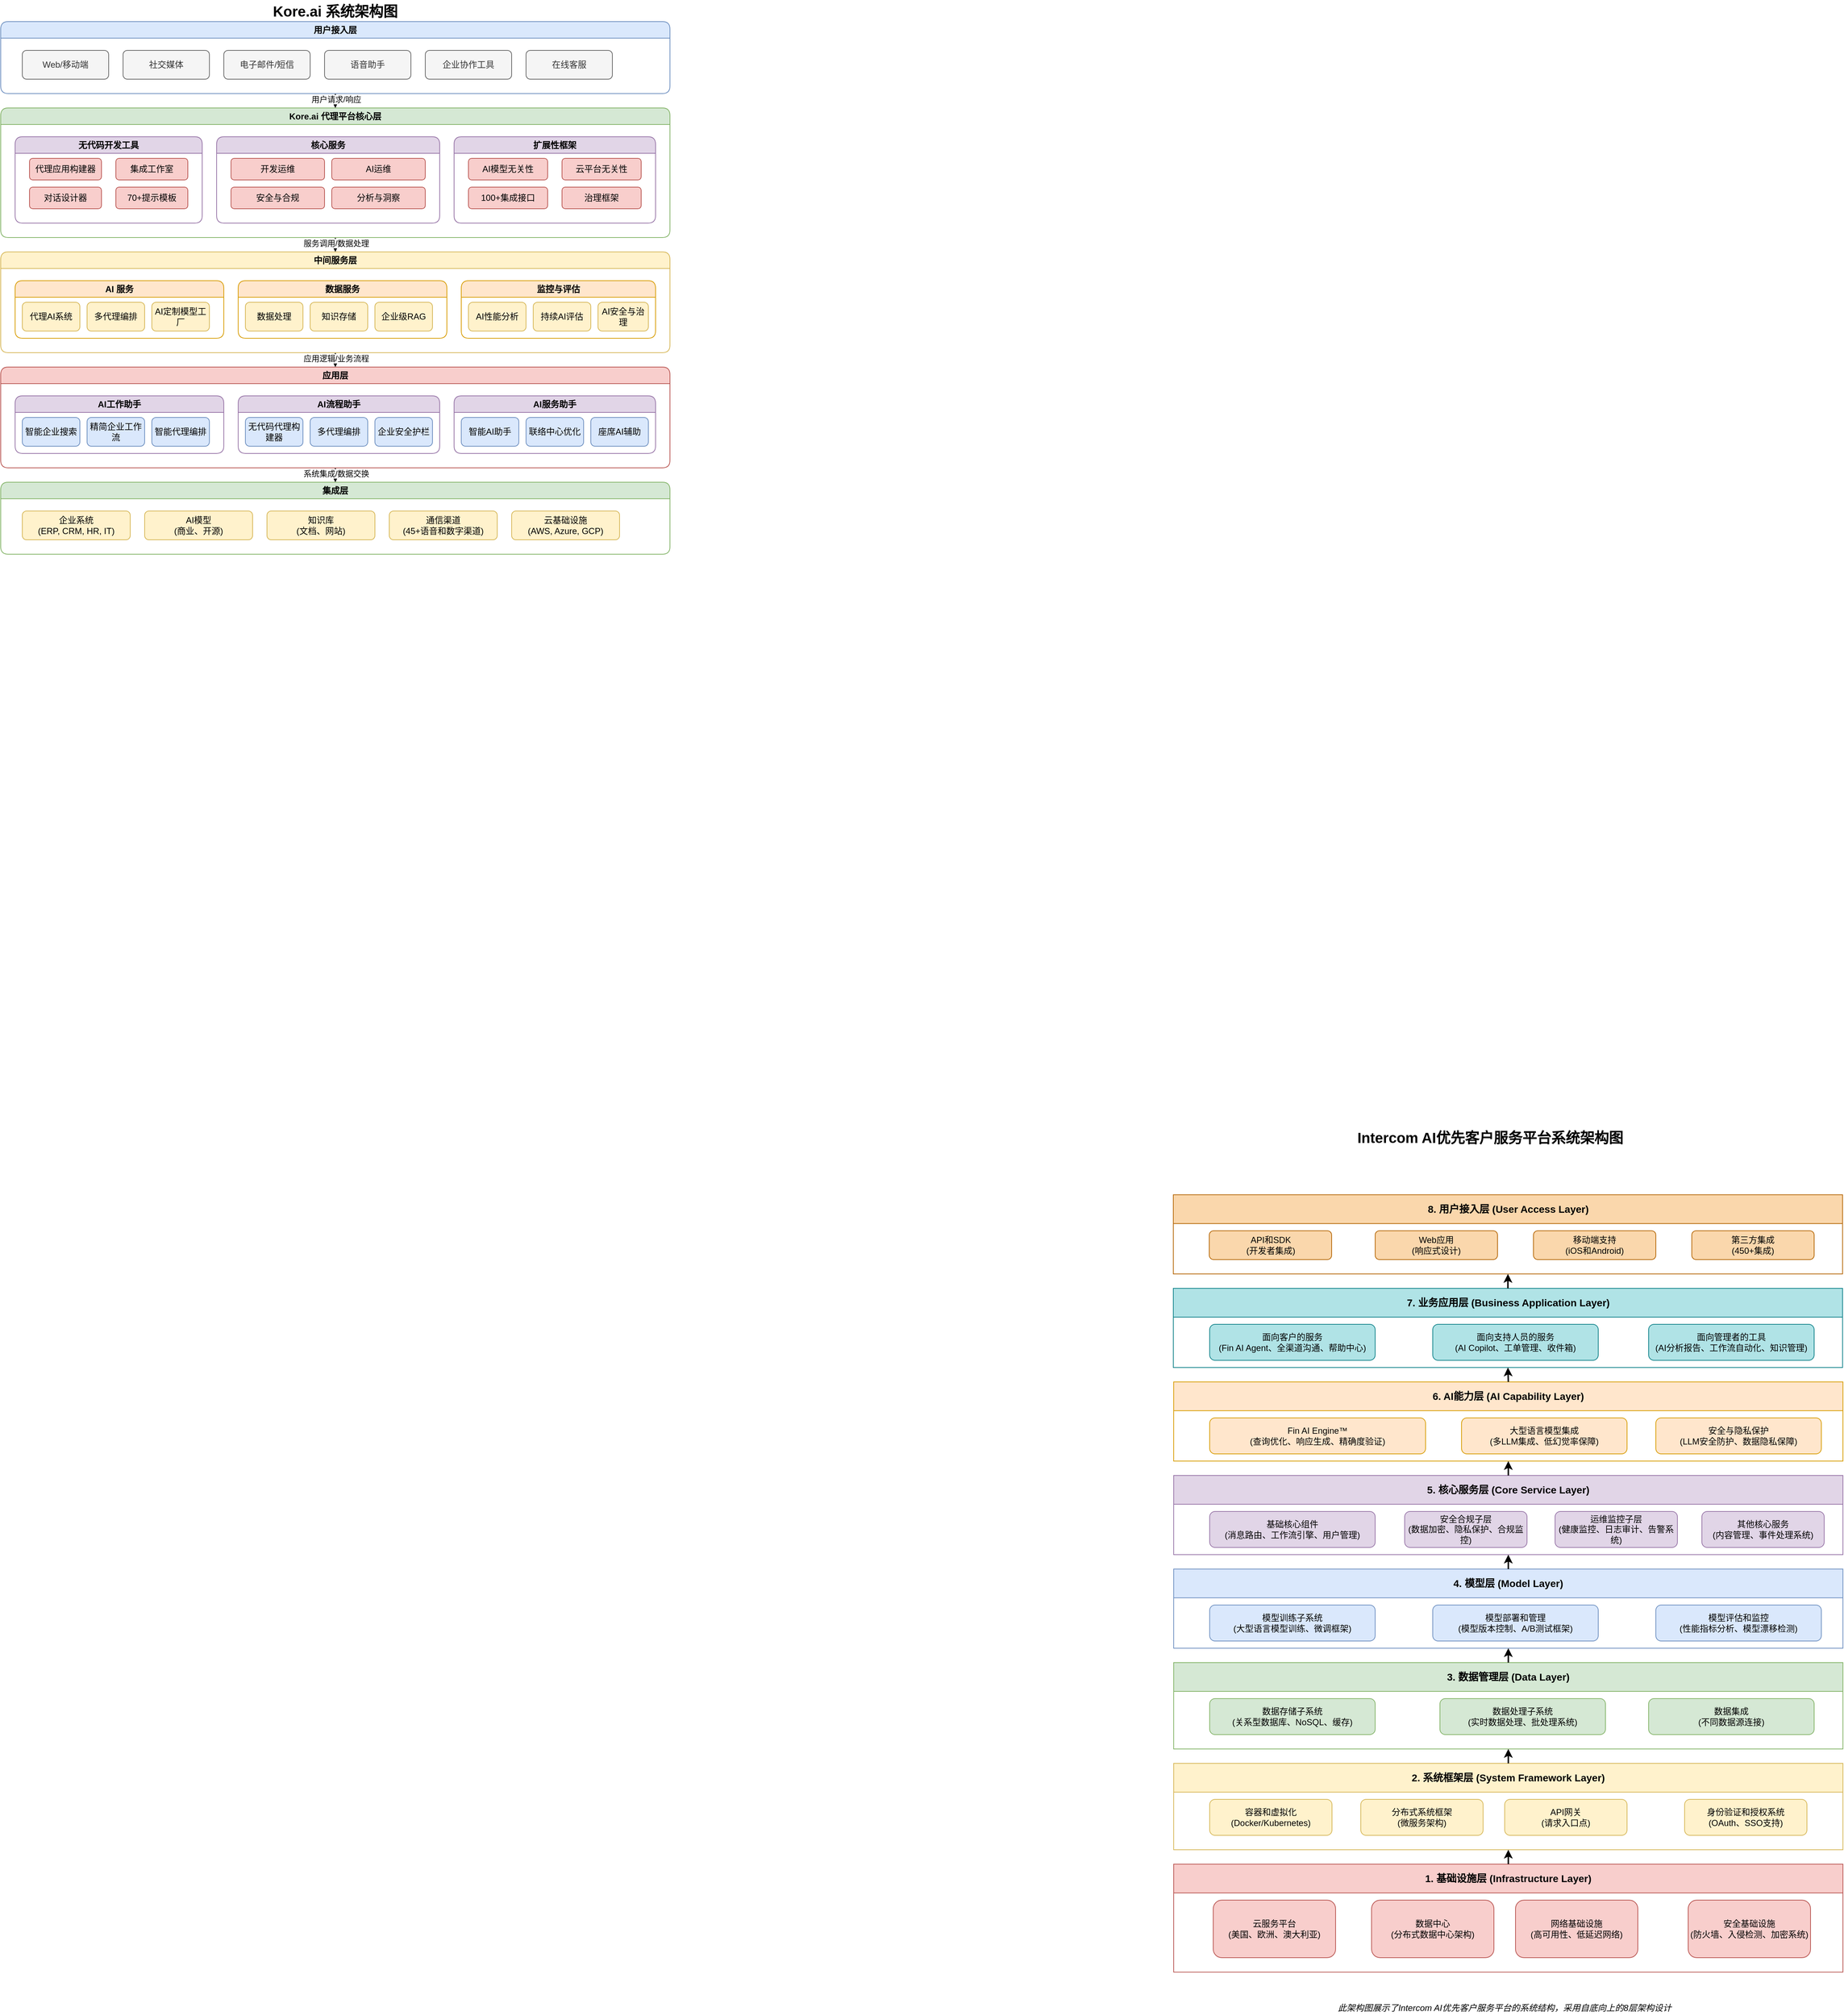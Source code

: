 <mxfile version="26.1.2">
  <diagram name="第 1 页" id="uR5_9y7ifxJ2iwTnP9Bc">
    <mxGraphModel dx="2195" dy="1905" grid="1" gridSize="10" guides="1" tooltips="1" connect="1" arrows="1" fold="1" page="1" pageScale="1" pageWidth="827" pageHeight="1169" math="0" shadow="0">
      <root>
        <mxCell id="0" />
        <mxCell id="1" parent="0" />
        <mxCell id="ae9r1_i0xRCRAUWn6FhW-12" value="用户接入层" style="swimlane;whiteSpace=wrap;html=1;fillColor=#dae8fc;strokeColor=#6c8ebf;rounded=1;" parent="1" vertex="1">
          <mxGeometry x="360" y="520" width="930" height="100" as="geometry" />
        </mxCell>
        <mxCell id="ae9r1_i0xRCRAUWn6FhW-13" value="Web/移动端" style="rounded=1;whiteSpace=wrap;html=1;fillColor=#f5f5f5;strokeColor=#666666;fontColor=#333333;" parent="ae9r1_i0xRCRAUWn6FhW-12" vertex="1">
          <mxGeometry x="30" y="40" width="120" height="40" as="geometry" />
        </mxCell>
        <mxCell id="ae9r1_i0xRCRAUWn6FhW-14" value="社交媒体" style="rounded=1;whiteSpace=wrap;html=1;fillColor=#f5f5f5;strokeColor=#666666;fontColor=#333333;" parent="ae9r1_i0xRCRAUWn6FhW-12" vertex="1">
          <mxGeometry x="170" y="40" width="120" height="40" as="geometry" />
        </mxCell>
        <mxCell id="ae9r1_i0xRCRAUWn6FhW-15" value="电子邮件/短信" style="rounded=1;whiteSpace=wrap;html=1;fillColor=#f5f5f5;strokeColor=#666666;fontColor=#333333;" parent="ae9r1_i0xRCRAUWn6FhW-12" vertex="1">
          <mxGeometry x="310" y="40" width="120" height="40" as="geometry" />
        </mxCell>
        <mxCell id="ae9r1_i0xRCRAUWn6FhW-16" value="语音助手" style="rounded=1;whiteSpace=wrap;html=1;fillColor=#f5f5f5;strokeColor=#666666;fontColor=#333333;" parent="ae9r1_i0xRCRAUWn6FhW-12" vertex="1">
          <mxGeometry x="450" y="40" width="120" height="40" as="geometry" />
        </mxCell>
        <mxCell id="ae9r1_i0xRCRAUWn6FhW-17" value="企业协作工具" style="rounded=1;whiteSpace=wrap;html=1;fillColor=#f5f5f5;strokeColor=#666666;fontColor=#333333;" parent="ae9r1_i0xRCRAUWn6FhW-12" vertex="1">
          <mxGeometry x="590" y="40" width="120" height="40" as="geometry" />
        </mxCell>
        <mxCell id="ae9r1_i0xRCRAUWn6FhW-18" value="在线客服" style="rounded=1;whiteSpace=wrap;html=1;fillColor=#f5f5f5;strokeColor=#666666;fontColor=#333333;" parent="ae9r1_i0xRCRAUWn6FhW-12" vertex="1">
          <mxGeometry x="730" y="40" width="120" height="40" as="geometry" />
        </mxCell>
        <mxCell id="ae9r1_i0xRCRAUWn6FhW-19" value="Kore.ai 代理平台核心层" style="swimlane;whiteSpace=wrap;html=1;fillColor=#d5e8d4;strokeColor=#82b366;rounded=1;" parent="1" vertex="1">
          <mxGeometry x="360" y="640" width="930" height="180" as="geometry" />
        </mxCell>
        <mxCell id="ae9r1_i0xRCRAUWn6FhW-20" value="无代码开发工具" style="swimlane;whiteSpace=wrap;html=1;fillColor=#e1d5e7;strokeColor=#9673a6;rounded=1;" parent="ae9r1_i0xRCRAUWn6FhW-19" vertex="1">
          <mxGeometry x="20" y="40" width="260" height="120" as="geometry" />
        </mxCell>
        <mxCell id="ae9r1_i0xRCRAUWn6FhW-21" value="代理应用构建器" style="rounded=1;whiteSpace=wrap;html=1;fillColor=#f8cecc;strokeColor=#b85450;" parent="ae9r1_i0xRCRAUWn6FhW-20" vertex="1">
          <mxGeometry x="20" y="30" width="100" height="30" as="geometry" />
        </mxCell>
        <mxCell id="ae9r1_i0xRCRAUWn6FhW-22" value="集成工作室" style="rounded=1;whiteSpace=wrap;html=1;fillColor=#f8cecc;strokeColor=#b85450;" parent="ae9r1_i0xRCRAUWn6FhW-20" vertex="1">
          <mxGeometry x="140" y="30" width="100" height="30" as="geometry" />
        </mxCell>
        <mxCell id="ae9r1_i0xRCRAUWn6FhW-23" value="对话设计器" style="rounded=1;whiteSpace=wrap;html=1;fillColor=#f8cecc;strokeColor=#b85450;" parent="ae9r1_i0xRCRAUWn6FhW-20" vertex="1">
          <mxGeometry x="20" y="70" width="100" height="30" as="geometry" />
        </mxCell>
        <mxCell id="ae9r1_i0xRCRAUWn6FhW-24" value="70+提示模板" style="rounded=1;whiteSpace=wrap;html=1;fillColor=#f8cecc;strokeColor=#b85450;" parent="ae9r1_i0xRCRAUWn6FhW-20" vertex="1">
          <mxGeometry x="140" y="70" width="100" height="30" as="geometry" />
        </mxCell>
        <mxCell id="ae9r1_i0xRCRAUWn6FhW-25" value="核心服务" style="swimlane;whiteSpace=wrap;html=1;fillColor=#e1d5e7;strokeColor=#9673a6;rounded=1;" parent="ae9r1_i0xRCRAUWn6FhW-19" vertex="1">
          <mxGeometry x="300" y="40" width="310" height="120" as="geometry" />
        </mxCell>
        <mxCell id="ae9r1_i0xRCRAUWn6FhW-26" value="开发运维" style="rounded=1;whiteSpace=wrap;html=1;fillColor=#f8cecc;strokeColor=#b85450;" parent="ae9r1_i0xRCRAUWn6FhW-25" vertex="1">
          <mxGeometry x="20" y="30" width="130" height="30" as="geometry" />
        </mxCell>
        <mxCell id="ae9r1_i0xRCRAUWn6FhW-27" value="AI运维" style="rounded=1;whiteSpace=wrap;html=1;fillColor=#f8cecc;strokeColor=#b85450;" parent="ae9r1_i0xRCRAUWn6FhW-25" vertex="1">
          <mxGeometry x="160" y="30" width="130" height="30" as="geometry" />
        </mxCell>
        <mxCell id="ae9r1_i0xRCRAUWn6FhW-28" value="安全与合规" style="rounded=1;whiteSpace=wrap;html=1;fillColor=#f8cecc;strokeColor=#b85450;" parent="ae9r1_i0xRCRAUWn6FhW-25" vertex="1">
          <mxGeometry x="20" y="70" width="130" height="30" as="geometry" />
        </mxCell>
        <mxCell id="ae9r1_i0xRCRAUWn6FhW-29" value="分析与洞察" style="rounded=1;whiteSpace=wrap;html=1;fillColor=#f8cecc;strokeColor=#b85450;" parent="ae9r1_i0xRCRAUWn6FhW-25" vertex="1">
          <mxGeometry x="160" y="70" width="130" height="30" as="geometry" />
        </mxCell>
        <mxCell id="ae9r1_i0xRCRAUWn6FhW-30" value="扩展性框架" style="swimlane;whiteSpace=wrap;html=1;fillColor=#e1d5e7;strokeColor=#9673a6;rounded=1;" parent="ae9r1_i0xRCRAUWn6FhW-19" vertex="1">
          <mxGeometry x="630" y="40" width="280" height="120" as="geometry" />
        </mxCell>
        <mxCell id="ae9r1_i0xRCRAUWn6FhW-31" value="AI模型无关性" style="rounded=1;whiteSpace=wrap;html=1;fillColor=#f8cecc;strokeColor=#b85450;" parent="ae9r1_i0xRCRAUWn6FhW-30" vertex="1">
          <mxGeometry x="20" y="30" width="110" height="30" as="geometry" />
        </mxCell>
        <mxCell id="ae9r1_i0xRCRAUWn6FhW-32" value="云平台无关性" style="rounded=1;whiteSpace=wrap;html=1;fillColor=#f8cecc;strokeColor=#b85450;" parent="ae9r1_i0xRCRAUWn6FhW-30" vertex="1">
          <mxGeometry x="150" y="30" width="110" height="30" as="geometry" />
        </mxCell>
        <mxCell id="ae9r1_i0xRCRAUWn6FhW-33" value="100+集成接口" style="rounded=1;whiteSpace=wrap;html=1;fillColor=#f8cecc;strokeColor=#b85450;" parent="ae9r1_i0xRCRAUWn6FhW-30" vertex="1">
          <mxGeometry x="20" y="70" width="110" height="30" as="geometry" />
        </mxCell>
        <mxCell id="ae9r1_i0xRCRAUWn6FhW-34" value="治理框架" style="rounded=1;whiteSpace=wrap;html=1;fillColor=#f8cecc;strokeColor=#b85450;" parent="ae9r1_i0xRCRAUWn6FhW-30" vertex="1">
          <mxGeometry x="150" y="70" width="110" height="30" as="geometry" />
        </mxCell>
        <mxCell id="ae9r1_i0xRCRAUWn6FhW-35" value="中间服务层" style="swimlane;whiteSpace=wrap;html=1;fillColor=#fff2cc;strokeColor=#d6b656;rounded=1;" parent="1" vertex="1">
          <mxGeometry x="360" y="840" width="930" height="140" as="geometry" />
        </mxCell>
        <mxCell id="ae9r1_i0xRCRAUWn6FhW-36" value="AI 服务" style="swimlane;whiteSpace=wrap;html=1;fillColor=#ffe6cc;strokeColor=#d79b00;rounded=1;" parent="ae9r1_i0xRCRAUWn6FhW-35" vertex="1">
          <mxGeometry x="20" y="40" width="290" height="80" as="geometry" />
        </mxCell>
        <mxCell id="ae9r1_i0xRCRAUWn6FhW-37" value="代理AI系统" style="rounded=1;whiteSpace=wrap;html=1;fillColor=#fff2cc;strokeColor=#d6b656;" parent="ae9r1_i0xRCRAUWn6FhW-36" vertex="1">
          <mxGeometry x="10" y="30" width="80" height="40" as="geometry" />
        </mxCell>
        <mxCell id="ae9r1_i0xRCRAUWn6FhW-38" value="多代理编排" style="rounded=1;whiteSpace=wrap;html=1;fillColor=#fff2cc;strokeColor=#d6b656;" parent="ae9r1_i0xRCRAUWn6FhW-36" vertex="1">
          <mxGeometry x="100" y="30" width="80" height="40" as="geometry" />
        </mxCell>
        <mxCell id="ae9r1_i0xRCRAUWn6FhW-39" value="AI定制模型工厂" style="rounded=1;whiteSpace=wrap;html=1;fillColor=#fff2cc;strokeColor=#d6b656;" parent="ae9r1_i0xRCRAUWn6FhW-36" vertex="1">
          <mxGeometry x="190" y="30" width="80" height="40" as="geometry" />
        </mxCell>
        <mxCell id="ae9r1_i0xRCRAUWn6FhW-40" value="数据服务" style="swimlane;whiteSpace=wrap;html=1;fillColor=#ffe6cc;strokeColor=#d79b00;rounded=1;" parent="ae9r1_i0xRCRAUWn6FhW-35" vertex="1">
          <mxGeometry x="330" y="40" width="290" height="80" as="geometry" />
        </mxCell>
        <mxCell id="ae9r1_i0xRCRAUWn6FhW-41" value="数据处理" style="rounded=1;whiteSpace=wrap;html=1;fillColor=#fff2cc;strokeColor=#d6b656;" parent="ae9r1_i0xRCRAUWn6FhW-40" vertex="1">
          <mxGeometry x="10" y="30" width="80" height="40" as="geometry" />
        </mxCell>
        <mxCell id="ae9r1_i0xRCRAUWn6FhW-42" value="知识存储" style="rounded=1;whiteSpace=wrap;html=1;fillColor=#fff2cc;strokeColor=#d6b656;" parent="ae9r1_i0xRCRAUWn6FhW-40" vertex="1">
          <mxGeometry x="100" y="30" width="80" height="40" as="geometry" />
        </mxCell>
        <mxCell id="ae9r1_i0xRCRAUWn6FhW-43" value="企业级RAG" style="rounded=1;whiteSpace=wrap;html=1;fillColor=#fff2cc;strokeColor=#d6b656;" parent="ae9r1_i0xRCRAUWn6FhW-40" vertex="1">
          <mxGeometry x="190" y="30" width="80" height="40" as="geometry" />
        </mxCell>
        <mxCell id="ae9r1_i0xRCRAUWn6FhW-44" value="监控与评估" style="swimlane;whiteSpace=wrap;html=1;fillColor=#ffe6cc;strokeColor=#d79b00;rounded=1;" parent="ae9r1_i0xRCRAUWn6FhW-35" vertex="1">
          <mxGeometry x="640" y="40" width="270" height="80" as="geometry" />
        </mxCell>
        <mxCell id="ae9r1_i0xRCRAUWn6FhW-45" value="AI性能分析" style="rounded=1;whiteSpace=wrap;html=1;fillColor=#fff2cc;strokeColor=#d6b656;" parent="ae9r1_i0xRCRAUWn6FhW-44" vertex="1">
          <mxGeometry x="10" y="30" width="80" height="40" as="geometry" />
        </mxCell>
        <mxCell id="ae9r1_i0xRCRAUWn6FhW-46" value="持续AI评估" style="rounded=1;whiteSpace=wrap;html=1;fillColor=#fff2cc;strokeColor=#d6b656;" parent="ae9r1_i0xRCRAUWn6FhW-44" vertex="1">
          <mxGeometry x="100" y="30" width="80" height="40" as="geometry" />
        </mxCell>
        <mxCell id="ae9r1_i0xRCRAUWn6FhW-47" value="AI安全与治理" style="rounded=1;whiteSpace=wrap;html=1;fillColor=#fff2cc;strokeColor=#d6b656;" parent="ae9r1_i0xRCRAUWn6FhW-44" vertex="1">
          <mxGeometry x="190" y="30" width="70" height="40" as="geometry" />
        </mxCell>
        <mxCell id="ae9r1_i0xRCRAUWn6FhW-48" value="应用层" style="swimlane;whiteSpace=wrap;html=1;fillColor=#f8cecc;strokeColor=#b85450;rounded=1;" parent="1" vertex="1">
          <mxGeometry x="360" y="1000" width="930" height="140" as="geometry" />
        </mxCell>
        <mxCell id="ae9r1_i0xRCRAUWn6FhW-49" value="AI工作助手" style="swimlane;whiteSpace=wrap;html=1;fillColor=#e1d5e7;strokeColor=#9673a6;rounded=1;" parent="ae9r1_i0xRCRAUWn6FhW-48" vertex="1">
          <mxGeometry x="20" y="40" width="290" height="80" as="geometry" />
        </mxCell>
        <mxCell id="ae9r1_i0xRCRAUWn6FhW-50" value="智能企业搜索" style="rounded=1;whiteSpace=wrap;html=1;fillColor=#dae8fc;strokeColor=#6c8ebf;" parent="ae9r1_i0xRCRAUWn6FhW-49" vertex="1">
          <mxGeometry x="10" y="30" width="80" height="40" as="geometry" />
        </mxCell>
        <mxCell id="ae9r1_i0xRCRAUWn6FhW-51" value="精简企业工作流" style="rounded=1;whiteSpace=wrap;html=1;fillColor=#dae8fc;strokeColor=#6c8ebf;" parent="ae9r1_i0xRCRAUWn6FhW-49" vertex="1">
          <mxGeometry x="100" y="30" width="80" height="40" as="geometry" />
        </mxCell>
        <mxCell id="ae9r1_i0xRCRAUWn6FhW-52" value="智能代理编排" style="rounded=1;whiteSpace=wrap;html=1;fillColor=#dae8fc;strokeColor=#6c8ebf;" parent="ae9r1_i0xRCRAUWn6FhW-49" vertex="1">
          <mxGeometry x="190" y="30" width="80" height="40" as="geometry" />
        </mxCell>
        <mxCell id="ae9r1_i0xRCRAUWn6FhW-53" value="AI流程助手" style="swimlane;whiteSpace=wrap;html=1;fillColor=#e1d5e7;strokeColor=#9673a6;rounded=1;" parent="ae9r1_i0xRCRAUWn6FhW-48" vertex="1">
          <mxGeometry x="330" y="40" width="280" height="80" as="geometry" />
        </mxCell>
        <mxCell id="ae9r1_i0xRCRAUWn6FhW-54" value="无代码代理构建器" style="rounded=1;whiteSpace=wrap;html=1;fillColor=#dae8fc;strokeColor=#6c8ebf;" parent="ae9r1_i0xRCRAUWn6FhW-53" vertex="1">
          <mxGeometry x="10" y="30" width="80" height="40" as="geometry" />
        </mxCell>
        <mxCell id="ae9r1_i0xRCRAUWn6FhW-55" value="多代理编排" style="rounded=1;whiteSpace=wrap;html=1;fillColor=#dae8fc;strokeColor=#6c8ebf;" parent="ae9r1_i0xRCRAUWn6FhW-53" vertex="1">
          <mxGeometry x="100" y="30" width="80" height="40" as="geometry" />
        </mxCell>
        <mxCell id="ae9r1_i0xRCRAUWn6FhW-56" value="企业安全护栏" style="rounded=1;whiteSpace=wrap;html=1;fillColor=#dae8fc;strokeColor=#6c8ebf;" parent="ae9r1_i0xRCRAUWn6FhW-53" vertex="1">
          <mxGeometry x="190" y="30" width="80" height="40" as="geometry" />
        </mxCell>
        <mxCell id="ae9r1_i0xRCRAUWn6FhW-57" value="AI服务助手" style="swimlane;whiteSpace=wrap;html=1;fillColor=#e1d5e7;strokeColor=#9673a6;rounded=1;" parent="ae9r1_i0xRCRAUWn6FhW-48" vertex="1">
          <mxGeometry x="630" y="40" width="280" height="80" as="geometry" />
        </mxCell>
        <mxCell id="ae9r1_i0xRCRAUWn6FhW-58" value="智能AI助手" style="rounded=1;whiteSpace=wrap;html=1;fillColor=#dae8fc;strokeColor=#6c8ebf;" parent="ae9r1_i0xRCRAUWn6FhW-57" vertex="1">
          <mxGeometry x="10" y="30" width="80" height="40" as="geometry" />
        </mxCell>
        <mxCell id="ae9r1_i0xRCRAUWn6FhW-59" value="联络中心优化" style="rounded=1;whiteSpace=wrap;html=1;fillColor=#dae8fc;strokeColor=#6c8ebf;" parent="ae9r1_i0xRCRAUWn6FhW-57" vertex="1">
          <mxGeometry x="100" y="30" width="80" height="40" as="geometry" />
        </mxCell>
        <mxCell id="ae9r1_i0xRCRAUWn6FhW-60" value="座席AI辅助" style="rounded=1;whiteSpace=wrap;html=1;fillColor=#dae8fc;strokeColor=#6c8ebf;" parent="ae9r1_i0xRCRAUWn6FhW-57" vertex="1">
          <mxGeometry x="190" y="30" width="80" height="40" as="geometry" />
        </mxCell>
        <mxCell id="ae9r1_i0xRCRAUWn6FhW-61" value="集成层" style="swimlane;whiteSpace=wrap;html=1;fillColor=#d5e8d4;strokeColor=#82b366;rounded=1;" parent="1" vertex="1">
          <mxGeometry x="360" y="1160" width="930" height="100" as="geometry" />
        </mxCell>
        <mxCell id="ae9r1_i0xRCRAUWn6FhW-62" value="企业系统&#xa;(ERP, CRM, HR, IT)" style="rounded=1;whiteSpace=wrap;html=1;fillColor=#fff2cc;strokeColor=#d6b656;" parent="ae9r1_i0xRCRAUWn6FhW-61" vertex="1">
          <mxGeometry x="30" y="40" width="150" height="40" as="geometry" />
        </mxCell>
        <mxCell id="ae9r1_i0xRCRAUWn6FhW-63" value="AI模型&#xa;(商业、开源)" style="rounded=1;whiteSpace=wrap;html=1;fillColor=#fff2cc;strokeColor=#d6b656;" parent="ae9r1_i0xRCRAUWn6FhW-61" vertex="1">
          <mxGeometry x="200" y="40" width="150" height="40" as="geometry" />
        </mxCell>
        <mxCell id="ae9r1_i0xRCRAUWn6FhW-64" value="知识库&#xa;(文档、网站)" style="rounded=1;whiteSpace=wrap;html=1;fillColor=#fff2cc;strokeColor=#d6b656;" parent="ae9r1_i0xRCRAUWn6FhW-61" vertex="1">
          <mxGeometry x="370" y="40" width="150" height="40" as="geometry" />
        </mxCell>
        <mxCell id="ae9r1_i0xRCRAUWn6FhW-65" value="通信渠道&#xa;(45+语音和数字渠道)" style="rounded=1;whiteSpace=wrap;html=1;fillColor=#fff2cc;strokeColor=#d6b656;" parent="ae9r1_i0xRCRAUWn6FhW-61" vertex="1">
          <mxGeometry x="540" y="40" width="150" height="40" as="geometry" />
        </mxCell>
        <mxCell id="ae9r1_i0xRCRAUWn6FhW-66" value="云基础设施&#xa;(AWS, Azure, GCP)" style="rounded=1;whiteSpace=wrap;html=1;fillColor=#fff2cc;strokeColor=#d6b656;" parent="ae9r1_i0xRCRAUWn6FhW-61" vertex="1">
          <mxGeometry x="710" y="40" width="150" height="40" as="geometry" />
        </mxCell>
        <mxCell id="ae9r1_i0xRCRAUWn6FhW-67" value="" style="endArrow=classic;startArrow=classic;html=1;rounded=0;exitX=0.5;exitY=1;exitDx=0;exitDy=0;entryX=0.5;entryY=0;entryDx=0;entryDy=0;" parent="1" source="ae9r1_i0xRCRAUWn6FhW-12" target="ae9r1_i0xRCRAUWn6FhW-19" edge="1">
          <mxGeometry width="50" height="50" relative="1" as="geometry">
            <mxPoint x="750" y="880" as="sourcePoint" />
            <mxPoint x="800" y="830" as="targetPoint" />
          </mxGeometry>
        </mxCell>
        <mxCell id="ae9r1_i0xRCRAUWn6FhW-68" value="用户请求/响应" style="edgeLabel;html=1;align=center;verticalAlign=middle;resizable=0;points=[];" parent="ae9r1_i0xRCRAUWn6FhW-67" vertex="1" connectable="0">
          <mxGeometry x="-0.2" y="1" relative="1" as="geometry">
            <mxPoint as="offset" />
          </mxGeometry>
        </mxCell>
        <mxCell id="ae9r1_i0xRCRAUWn6FhW-69" value="" style="endArrow=classic;startArrow=classic;html=1;rounded=0;exitX=0.5;exitY=1;exitDx=0;exitDy=0;entryX=0.5;entryY=0;entryDx=0;entryDy=0;" parent="1" source="ae9r1_i0xRCRAUWn6FhW-19" target="ae9r1_i0xRCRAUWn6FhW-35" edge="1">
          <mxGeometry width="50" height="50" relative="1" as="geometry">
            <mxPoint x="750" y="880" as="sourcePoint" />
            <mxPoint x="800" y="830" as="targetPoint" />
          </mxGeometry>
        </mxCell>
        <mxCell id="ae9r1_i0xRCRAUWn6FhW-70" value="服务调用/数据处理" style="edgeLabel;html=1;align=center;verticalAlign=middle;resizable=0;points=[];" parent="ae9r1_i0xRCRAUWn6FhW-69" vertex="1" connectable="0">
          <mxGeometry x="-0.2" y="1" relative="1" as="geometry">
            <mxPoint as="offset" />
          </mxGeometry>
        </mxCell>
        <mxCell id="ae9r1_i0xRCRAUWn6FhW-71" value="" style="endArrow=classic;startArrow=classic;html=1;rounded=0;exitX=0.5;exitY=1;exitDx=0;exitDy=0;entryX=0.5;entryY=0;entryDx=0;entryDy=0;" parent="1" source="ae9r1_i0xRCRAUWn6FhW-35" target="ae9r1_i0xRCRAUWn6FhW-48" edge="1">
          <mxGeometry width="50" height="50" relative="1" as="geometry">
            <mxPoint x="750" y="880" as="sourcePoint" />
            <mxPoint x="800" y="830" as="targetPoint" />
          </mxGeometry>
        </mxCell>
        <mxCell id="ae9r1_i0xRCRAUWn6FhW-72" value="应用逻辑/业务流程" style="edgeLabel;html=1;align=center;verticalAlign=middle;resizable=0;points=[];" parent="ae9r1_i0xRCRAUWn6FhW-71" vertex="1" connectable="0">
          <mxGeometry x="-0.2" y="1" relative="1" as="geometry">
            <mxPoint as="offset" />
          </mxGeometry>
        </mxCell>
        <mxCell id="ae9r1_i0xRCRAUWn6FhW-73" value="" style="endArrow=classic;startArrow=classic;html=1;rounded=0;exitX=0.5;exitY=1;exitDx=0;exitDy=0;entryX=0.5;entryY=0;entryDx=0;entryDy=0;" parent="1" source="ae9r1_i0xRCRAUWn6FhW-48" target="ae9r1_i0xRCRAUWn6FhW-61" edge="1">
          <mxGeometry width="50" height="50" relative="1" as="geometry">
            <mxPoint x="750" y="880" as="sourcePoint" />
            <mxPoint x="800" y="830" as="targetPoint" />
          </mxGeometry>
        </mxCell>
        <mxCell id="ae9r1_i0xRCRAUWn6FhW-74" value="系统集成/数据交换" style="edgeLabel;html=1;align=center;verticalAlign=middle;resizable=0;points=[];" parent="ae9r1_i0xRCRAUWn6FhW-73" vertex="1" connectable="0">
          <mxGeometry x="-0.2" y="1" relative="1" as="geometry">
            <mxPoint as="offset" />
          </mxGeometry>
        </mxCell>
        <mxCell id="ae9r1_i0xRCRAUWn6FhW-75" value="Kore.ai 系统架构图" style="text;html=1;strokeColor=none;fillColor=none;align=center;verticalAlign=middle;whiteSpace=wrap;rounded=0;fontSize=20;fontStyle=1" parent="1" vertex="1">
          <mxGeometry x="360" y="490" width="930" height="30" as="geometry" />
        </mxCell>
        <mxCell id="Xa4GUCVf9hV9fEYr_k0D-226" value="Intercom AI优先客户服务平台系统架构图" style="text;html=1;strokeColor=none;fillColor=none;align=center;verticalAlign=middle;whiteSpace=wrap;rounded=0;fontSize=20;fontStyle=1" vertex="1" parent="1">
          <mxGeometry x="2130" y="2050" width="600" height="40" as="geometry" />
        </mxCell>
        <mxCell id="Xa4GUCVf9hV9fEYr_k0D-227" value="1. 基础设施层 (Infrastructure Layer)" style="swimlane;horizontal=1;whiteSpace=wrap;html=1;fillColor=#f8cecc;strokeColor=#b85450;fontStyle=1;fontSize=14;startSize=40;" vertex="1" parent="1">
          <mxGeometry x="1990" y="3080" width="930" height="150" as="geometry" />
        </mxCell>
        <mxCell id="Xa4GUCVf9hV9fEYr_k0D-228" value="云服务平台&#xa;(美国、欧洲、澳大利亚)" style="rounded=1;whiteSpace=wrap;html=1;fillColor=#f8cecc;strokeColor=#b85450;fontSize=12;fontStyle=0;" vertex="1" parent="Xa4GUCVf9hV9fEYr_k0D-227">
          <mxGeometry x="55" y="50" width="170" height="80" as="geometry" />
        </mxCell>
        <mxCell id="Xa4GUCVf9hV9fEYr_k0D-229" value="数据中心&#xa;(分布式数据中心架构)" style="rounded=1;whiteSpace=wrap;html=1;fillColor=#f8cecc;strokeColor=#b85450;fontSize=12;fontStyle=0;" vertex="1" parent="Xa4GUCVf9hV9fEYr_k0D-227">
          <mxGeometry x="275" y="50" width="170" height="80" as="geometry" />
        </mxCell>
        <mxCell id="Xa4GUCVf9hV9fEYr_k0D-230" value="网络基础设施&#xa;(高可用性、低延迟网络)" style="rounded=1;whiteSpace=wrap;html=1;fillColor=#f8cecc;strokeColor=#b85450;fontSize=12;fontStyle=0;" vertex="1" parent="Xa4GUCVf9hV9fEYr_k0D-227">
          <mxGeometry x="475" y="50" width="170" height="80" as="geometry" />
        </mxCell>
        <mxCell id="Xa4GUCVf9hV9fEYr_k0D-231" value="安全基础设施&#xa;(防火墙、入侵检测、加密系统)" style="rounded=1;whiteSpace=wrap;html=1;fillColor=#f8cecc;strokeColor=#b85450;fontSize=12;fontStyle=0;" vertex="1" parent="Xa4GUCVf9hV9fEYr_k0D-227">
          <mxGeometry x="715" y="50" width="170" height="80" as="geometry" />
        </mxCell>
        <mxCell id="Xa4GUCVf9hV9fEYr_k0D-232" value="2. 系统框架层 (System Framework Layer)" style="swimlane;horizontal=1;whiteSpace=wrap;html=1;fillColor=#fff2cc;strokeColor=#d6b656;fontStyle=1;fontSize=14;startSize=40;" vertex="1" parent="1">
          <mxGeometry x="1990" y="2940" width="930" height="120" as="geometry" />
        </mxCell>
        <mxCell id="Xa4GUCVf9hV9fEYr_k0D-233" value="容器和虚拟化&#xa;(Docker/Kubernetes)" style="rounded=1;whiteSpace=wrap;html=1;fillColor=#fff2cc;strokeColor=#d6b656;fontSize=12;fontStyle=0;" vertex="1" parent="Xa4GUCVf9hV9fEYr_k0D-232">
          <mxGeometry x="50" y="50" width="170" height="50" as="geometry" />
        </mxCell>
        <mxCell id="Xa4GUCVf9hV9fEYr_k0D-234" value="分布式系统框架&#xa;(微服务架构)" style="rounded=1;whiteSpace=wrap;html=1;fillColor=#fff2cc;strokeColor=#d6b656;fontSize=12;fontStyle=0;" vertex="1" parent="Xa4GUCVf9hV9fEYr_k0D-232">
          <mxGeometry x="260" y="50" width="170" height="50" as="geometry" />
        </mxCell>
        <mxCell id="Xa4GUCVf9hV9fEYr_k0D-235" value="API网关&#xa;(请求入口点)" style="rounded=1;whiteSpace=wrap;html=1;fillColor=#fff2cc;strokeColor=#d6b656;fontSize=12;fontStyle=0;" vertex="1" parent="Xa4GUCVf9hV9fEYr_k0D-232">
          <mxGeometry x="460" y="50" width="170" height="50" as="geometry" />
        </mxCell>
        <mxCell id="Xa4GUCVf9hV9fEYr_k0D-236" value="身份验证和授权系统&#xa;(OAuth、SSO支持)" style="rounded=1;whiteSpace=wrap;html=1;fillColor=#fff2cc;strokeColor=#d6b656;fontSize=12;fontStyle=0;" vertex="1" parent="Xa4GUCVf9hV9fEYr_k0D-232">
          <mxGeometry x="710" y="50" width="170" height="50" as="geometry" />
        </mxCell>
        <mxCell id="Xa4GUCVf9hV9fEYr_k0D-237" value="3. 数据管理层 (Data Layer)" style="swimlane;horizontal=1;whiteSpace=wrap;html=1;fillColor=#d5e8d4;strokeColor=#82b366;fontStyle=1;fontSize=14;startSize=40;" vertex="1" parent="1">
          <mxGeometry x="1990" y="2800" width="930" height="120" as="geometry" />
        </mxCell>
        <mxCell id="Xa4GUCVf9hV9fEYr_k0D-238" value="数据存储子系统&#xa;(关系型数据库、NoSQL、缓存)" style="rounded=1;whiteSpace=wrap;html=1;fillColor=#d5e8d4;strokeColor=#82b366;fontSize=12;fontStyle=0;" vertex="1" parent="Xa4GUCVf9hV9fEYr_k0D-237">
          <mxGeometry x="50" y="50" width="230" height="50" as="geometry" />
        </mxCell>
        <mxCell id="Xa4GUCVf9hV9fEYr_k0D-239" value="数据处理子系统&#xa;(实时数据处理、批处理系统)" style="rounded=1;whiteSpace=wrap;html=1;fillColor=#d5e8d4;strokeColor=#82b366;fontSize=12;fontStyle=0;" vertex="1" parent="Xa4GUCVf9hV9fEYr_k0D-237">
          <mxGeometry x="370" y="50" width="230" height="50" as="geometry" />
        </mxCell>
        <mxCell id="Xa4GUCVf9hV9fEYr_k0D-240" value="数据集成&#xa;(不同数据源连接)" style="rounded=1;whiteSpace=wrap;html=1;fillColor=#d5e8d4;strokeColor=#82b366;fontSize=12;fontStyle=0;" vertex="1" parent="Xa4GUCVf9hV9fEYr_k0D-237">
          <mxGeometry x="660" y="50" width="230" height="50" as="geometry" />
        </mxCell>
        <mxCell id="Xa4GUCVf9hV9fEYr_k0D-241" value="4. 模型层 (Model Layer)" style="swimlane;horizontal=1;whiteSpace=wrap;html=1;fillColor=#dae8fc;strokeColor=#6c8ebf;fontStyle=1;fontSize=14;startSize=40;" vertex="1" parent="1">
          <mxGeometry x="1990" y="2670" width="930" height="110" as="geometry" />
        </mxCell>
        <mxCell id="Xa4GUCVf9hV9fEYr_k0D-242" value="模型训练子系统&#xa;(大型语言模型训练、微调框架)" style="rounded=1;whiteSpace=wrap;html=1;fillColor=#dae8fc;strokeColor=#6c8ebf;fontSize=12;fontStyle=0;" vertex="1" parent="Xa4GUCVf9hV9fEYr_k0D-241">
          <mxGeometry x="50" y="50" width="230" height="50" as="geometry" />
        </mxCell>
        <mxCell id="Xa4GUCVf9hV9fEYr_k0D-243" value="模型部署和管理&#xa;(模型版本控制、A/B测试框架)" style="rounded=1;whiteSpace=wrap;html=1;fillColor=#dae8fc;strokeColor=#6c8ebf;fontSize=12;fontStyle=0;" vertex="1" parent="Xa4GUCVf9hV9fEYr_k0D-241">
          <mxGeometry x="360" y="50" width="230" height="50" as="geometry" />
        </mxCell>
        <mxCell id="Xa4GUCVf9hV9fEYr_k0D-244" value="模型评估和监控&#xa;(性能指标分析、模型漂移检测)" style="rounded=1;whiteSpace=wrap;html=1;fillColor=#dae8fc;strokeColor=#6c8ebf;fontSize=12;fontStyle=0;" vertex="1" parent="Xa4GUCVf9hV9fEYr_k0D-241">
          <mxGeometry x="670" y="50" width="230" height="50" as="geometry" />
        </mxCell>
        <mxCell id="Xa4GUCVf9hV9fEYr_k0D-245" value="5. 核心服务层 (Core Service Layer)" style="swimlane;horizontal=1;whiteSpace=wrap;html=1;fillColor=#e1d5e7;strokeColor=#9673a6;fontStyle=1;fontSize=14;startSize=40;" vertex="1" parent="1">
          <mxGeometry x="1990" y="2540" width="930" height="110" as="geometry" />
        </mxCell>
        <mxCell id="Xa4GUCVf9hV9fEYr_k0D-246" value="基础核心组件&#xa;(消息路由、工作流引擎、用户管理)" style="rounded=1;whiteSpace=wrap;html=1;fillColor=#e1d5e7;strokeColor=#9673a6;fontSize=12;fontStyle=0;" vertex="1" parent="Xa4GUCVf9hV9fEYr_k0D-245">
          <mxGeometry x="50" y="50" width="230" height="50" as="geometry" />
        </mxCell>
        <mxCell id="Xa4GUCVf9hV9fEYr_k0D-247" value="安全合规子层&#xa;(数据加密、隐私保护、合规监控)" style="rounded=1;whiteSpace=wrap;html=1;fillColor=#e1d5e7;strokeColor=#9673a6;fontSize=12;fontStyle=0;" vertex="1" parent="Xa4GUCVf9hV9fEYr_k0D-245">
          <mxGeometry x="321" y="50" width="170" height="50" as="geometry" />
        </mxCell>
        <mxCell id="Xa4GUCVf9hV9fEYr_k0D-248" value="运维监控子层&#xa;(健康监控、日志审计、告警系统)" style="rounded=1;whiteSpace=wrap;html=1;fillColor=#e1d5e7;strokeColor=#9673a6;fontSize=12;fontStyle=0;" vertex="1" parent="Xa4GUCVf9hV9fEYr_k0D-245">
          <mxGeometry x="530" y="50" width="170" height="50" as="geometry" />
        </mxCell>
        <mxCell id="Xa4GUCVf9hV9fEYr_k0D-249" value="其他核心服务&#xa;(内容管理、事件处理系统)" style="rounded=1;whiteSpace=wrap;html=1;fillColor=#e1d5e7;strokeColor=#9673a6;fontSize=12;fontStyle=0;" vertex="1" parent="Xa4GUCVf9hV9fEYr_k0D-245">
          <mxGeometry x="734" y="50" width="170" height="50" as="geometry" />
        </mxCell>
        <mxCell id="Xa4GUCVf9hV9fEYr_k0D-250" value="6. AI能力层 (AI Capability Layer)" style="swimlane;horizontal=1;whiteSpace=wrap;html=1;fillColor=#ffe6cc;strokeColor=#d79b00;fontStyle=1;fontSize=14;startSize=40;" vertex="1" parent="1">
          <mxGeometry x="1990" y="2410" width="930" height="110" as="geometry" />
        </mxCell>
        <mxCell id="Xa4GUCVf9hV9fEYr_k0D-251" value="Fin AI Engine™&#xa;(查询优化、响应生成、精确度验证)" style="rounded=1;whiteSpace=wrap;html=1;fillColor=#ffe6cc;strokeColor=#d79b00;fontSize=12;fontStyle=0;" vertex="1" parent="Xa4GUCVf9hV9fEYr_k0D-250">
          <mxGeometry x="50" y="50" width="300" height="50" as="geometry" />
        </mxCell>
        <mxCell id="Xa4GUCVf9hV9fEYr_k0D-252" value="大型语言模型集成&#xa;(多LLM集成、低幻觉率保障)" style="rounded=1;whiteSpace=wrap;html=1;fillColor=#ffe6cc;strokeColor=#d79b00;fontSize=12;fontStyle=0;" vertex="1" parent="Xa4GUCVf9hV9fEYr_k0D-250">
          <mxGeometry x="400" y="50" width="230" height="50" as="geometry" />
        </mxCell>
        <mxCell id="Xa4GUCVf9hV9fEYr_k0D-253" value="安全与隐私保护&#xa;(LLM安全防护、数据隐私保障)" style="rounded=1;whiteSpace=wrap;html=1;fillColor=#ffe6cc;strokeColor=#d79b00;fontSize=12;fontStyle=0;" vertex="1" parent="Xa4GUCVf9hV9fEYr_k0D-250">
          <mxGeometry x="670" y="50" width="230" height="50" as="geometry" />
        </mxCell>
        <mxCell id="Xa4GUCVf9hV9fEYr_k0D-254" value="7. 业务应用层 (Business Application Layer)" style="swimlane;horizontal=1;whiteSpace=wrap;html=1;fillColor=#b0e3e6;strokeColor=#0e8088;fontStyle=1;fontSize=14;startSize=40;" vertex="1" parent="1">
          <mxGeometry x="1989.5" y="2280" width="930" height="110" as="geometry" />
        </mxCell>
        <mxCell id="Xa4GUCVf9hV9fEYr_k0D-255" value="面向客户的服务&#xa;(Fin AI Agent、全渠道沟通、帮助中心)" style="rounded=1;whiteSpace=wrap;html=1;fillColor=#b0e3e6;strokeColor=#0e8088;fontSize=12;fontStyle=0;" vertex="1" parent="Xa4GUCVf9hV9fEYr_k0D-254">
          <mxGeometry x="50.5" y="50" width="230" height="50" as="geometry" />
        </mxCell>
        <mxCell id="Xa4GUCVf9hV9fEYr_k0D-256" value="面向支持人员的服务&#xa;(AI Copilot、工单管理、收件箱)" style="rounded=1;whiteSpace=wrap;html=1;fillColor=#b0e3e6;strokeColor=#0e8088;fontSize=12;fontStyle=0;" vertex="1" parent="Xa4GUCVf9hV9fEYr_k0D-254">
          <mxGeometry x="360.5" y="50" width="230" height="50" as="geometry" />
        </mxCell>
        <mxCell id="Xa4GUCVf9hV9fEYr_k0D-257" value="面向管理者的工具&#xa;(AI分析报告、工作流自动化、知识管理)" style="rounded=1;whiteSpace=wrap;html=1;fillColor=#b0e3e6;strokeColor=#0e8088;fontSize=12;fontStyle=0;" vertex="1" parent="Xa4GUCVf9hV9fEYr_k0D-254">
          <mxGeometry x="660.5" y="50" width="230" height="50" as="geometry" />
        </mxCell>
        <mxCell id="Xa4GUCVf9hV9fEYr_k0D-258" value="8. 用户接入层 (User Access Layer)" style="swimlane;horizontal=1;whiteSpace=wrap;html=1;fillColor=#fad7ac;strokeColor=#b46504;fontStyle=1;fontSize=14;startSize=40;" vertex="1" parent="1">
          <mxGeometry x="1989.5" y="2150" width="930" height="110" as="geometry" />
        </mxCell>
        <mxCell id="Xa4GUCVf9hV9fEYr_k0D-259" value="API和SDK&#xa;(开发者集成)" style="rounded=1;whiteSpace=wrap;html=1;fillColor=#fad7ac;strokeColor=#b46504;fontSize=12;fontStyle=0;" vertex="1" parent="Xa4GUCVf9hV9fEYr_k0D-258">
          <mxGeometry x="50" y="50" width="170" height="40" as="geometry" />
        </mxCell>
        <mxCell id="Xa4GUCVf9hV9fEYr_k0D-260" value="Web应用&#xa;(响应式设计)" style="rounded=1;whiteSpace=wrap;html=1;fillColor=#fad7ac;strokeColor=#b46504;fontSize=12;fontStyle=0;" vertex="1" parent="Xa4GUCVf9hV9fEYr_k0D-258">
          <mxGeometry x="280.5" y="50" width="170" height="40" as="geometry" />
        </mxCell>
        <mxCell id="Xa4GUCVf9hV9fEYr_k0D-261" value="移动端支持&#xa;(iOS和Android)" style="rounded=1;whiteSpace=wrap;html=1;fillColor=#fad7ac;strokeColor=#b46504;fontSize=12;fontStyle=0;" vertex="1" parent="Xa4GUCVf9hV9fEYr_k0D-258">
          <mxGeometry x="500.5" y="50" width="170" height="40" as="geometry" />
        </mxCell>
        <mxCell id="Xa4GUCVf9hV9fEYr_k0D-262" value="第三方集成&#xa;(450+集成)" style="rounded=1;whiteSpace=wrap;html=1;fillColor=#fad7ac;strokeColor=#b46504;fontSize=12;fontStyle=0;" vertex="1" parent="Xa4GUCVf9hV9fEYr_k0D-258">
          <mxGeometry x="720.5" y="50" width="170" height="40" as="geometry" />
        </mxCell>
        <mxCell id="Xa4GUCVf9hV9fEYr_k0D-263" value="" style="endArrow=classic;html=1;rounded=0;entryX=0.5;entryY=1;entryDx=0;entryDy=0;exitX=0.5;exitY=0;exitDx=0;exitDy=0;strokeWidth=2;" edge="1" parent="1" source="Xa4GUCVf9hV9fEYr_k0D-227" target="Xa4GUCVf9hV9fEYr_k0D-232">
          <mxGeometry width="50" height="50" relative="1" as="geometry">
            <mxPoint x="2430" y="3010" as="sourcePoint" />
            <mxPoint x="2480" y="2960" as="targetPoint" />
          </mxGeometry>
        </mxCell>
        <mxCell id="Xa4GUCVf9hV9fEYr_k0D-264" value="" style="endArrow=classic;html=1;rounded=0;entryX=0.5;entryY=1;entryDx=0;entryDy=0;exitX=0.5;exitY=0;exitDx=0;exitDy=0;strokeWidth=2;" edge="1" parent="1" source="Xa4GUCVf9hV9fEYr_k0D-232" target="Xa4GUCVf9hV9fEYr_k0D-237">
          <mxGeometry width="50" height="50" relative="1" as="geometry">
            <mxPoint x="2430" y="2920" as="sourcePoint" />
            <mxPoint x="2480" y="2870" as="targetPoint" />
          </mxGeometry>
        </mxCell>
        <mxCell id="Xa4GUCVf9hV9fEYr_k0D-265" value="" style="endArrow=classic;html=1;rounded=0;entryX=0.5;entryY=1;entryDx=0;entryDy=0;exitX=0.5;exitY=0;exitDx=0;exitDy=0;strokeWidth=2;" edge="1" parent="1" source="Xa4GUCVf9hV9fEYr_k0D-237" target="Xa4GUCVf9hV9fEYr_k0D-241">
          <mxGeometry width="50" height="50" relative="1" as="geometry">
            <mxPoint x="2430" y="2830" as="sourcePoint" />
            <mxPoint x="2480" y="2780" as="targetPoint" />
          </mxGeometry>
        </mxCell>
        <mxCell id="Xa4GUCVf9hV9fEYr_k0D-266" value="" style="endArrow=classic;html=1;rounded=0;entryX=0.5;entryY=1;entryDx=0;entryDy=0;exitX=0.5;exitY=0;exitDx=0;exitDy=0;strokeWidth=2;" edge="1" parent="1" source="Xa4GUCVf9hV9fEYr_k0D-241" target="Xa4GUCVf9hV9fEYr_k0D-245">
          <mxGeometry width="50" height="50" relative="1" as="geometry">
            <mxPoint x="2430" y="2740" as="sourcePoint" />
            <mxPoint x="2480" y="2690" as="targetPoint" />
          </mxGeometry>
        </mxCell>
        <mxCell id="Xa4GUCVf9hV9fEYr_k0D-267" value="" style="endArrow=classic;html=1;rounded=0;entryX=0.5;entryY=1;entryDx=0;entryDy=0;exitX=0.5;exitY=0;exitDx=0;exitDy=0;strokeWidth=2;" edge="1" parent="1" source="Xa4GUCVf9hV9fEYr_k0D-245" target="Xa4GUCVf9hV9fEYr_k0D-250">
          <mxGeometry width="50" height="50" relative="1" as="geometry">
            <mxPoint x="2430" y="2650" as="sourcePoint" />
            <mxPoint x="2480" y="2600" as="targetPoint" />
          </mxGeometry>
        </mxCell>
        <mxCell id="Xa4GUCVf9hV9fEYr_k0D-268" value="" style="endArrow=classic;html=1;rounded=0;entryX=0.5;entryY=1;entryDx=0;entryDy=0;exitX=0.5;exitY=0;exitDx=0;exitDy=0;strokeWidth=2;" edge="1" parent="1" source="Xa4GUCVf9hV9fEYr_k0D-250" target="Xa4GUCVf9hV9fEYr_k0D-254">
          <mxGeometry width="50" height="50" relative="1" as="geometry">
            <mxPoint x="2430" y="2560" as="sourcePoint" />
            <mxPoint x="2480" y="2510" as="targetPoint" />
          </mxGeometry>
        </mxCell>
        <mxCell id="Xa4GUCVf9hV9fEYr_k0D-269" value="" style="endArrow=classic;html=1;rounded=0;entryX=0.5;entryY=1;entryDx=0;entryDy=0;exitX=0.5;exitY=0;exitDx=0;exitDy=0;strokeWidth=2;" edge="1" parent="1" source="Xa4GUCVf9hV9fEYr_k0D-254" target="Xa4GUCVf9hV9fEYr_k0D-258">
          <mxGeometry width="50" height="50" relative="1" as="geometry">
            <mxPoint x="2430" y="2470" as="sourcePoint" />
            <mxPoint x="2480" y="2420" as="targetPoint" />
          </mxGeometry>
        </mxCell>
        <mxCell id="Xa4GUCVf9hV9fEYr_k0D-270" value="此架构图展示了Intercom AI优先客户服务平台的系统结构，采用自底向上的8层架构设计" style="text;html=1;strokeColor=none;fillColor=none;align=center;verticalAlign=middle;whiteSpace=wrap;rounded=0;fontSize=12;fontStyle=2" vertex="1" parent="1">
          <mxGeometry x="2200" y="3270" width="500" height="20" as="geometry" />
        </mxCell>
      </root>
    </mxGraphModel>
  </diagram>
</mxfile>
